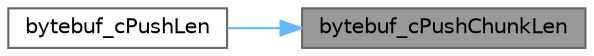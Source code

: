 digraph "bytebuf_cPushChunkLen"
{
 // INTERACTIVE_SVG=YES
 // LATEX_PDF_SIZE
  bgcolor="transparent";
  edge [fontname=Helvetica,fontsize=10,labelfontname=Helvetica,labelfontsize=10];
  node [fontname=Helvetica,fontsize=10,shape=box,height=0.2,width=0.4];
  rankdir="RL";
  Node1 [id="Node000001",label="bytebuf_cPushChunkLen",height=0.2,width=0.4,color="gray40", fillcolor="grey60", style="filled", fontcolor="black",tooltip="Return the number of bytes that can be written contiguously. You still need to acquire a lock if you ..."];
  Node1 -> Node2 [id="edge1_Node000001_Node000002",dir="back",color="steelblue1",style="solid",tooltip=" "];
  Node2 [id="Node000002",label="bytebuf_cPushLen",height=0.2,width=0.4,color="grey40", fillcolor="white", style="filled",URL="$bytebuf_8c.html#a3d45e8f10a100b947487879e9abff800",tooltip=" "];
}
